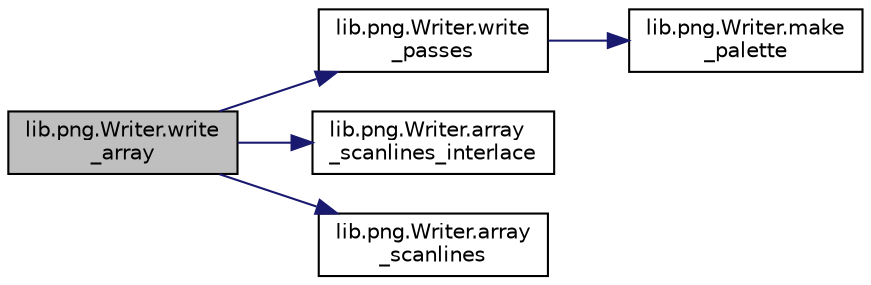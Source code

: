 digraph "lib.png.Writer.write_array"
{
  edge [fontname="Helvetica",fontsize="10",labelfontname="Helvetica",labelfontsize="10"];
  node [fontname="Helvetica",fontsize="10",shape=record];
  rankdir="LR";
  Node21 [label="lib.png.Writer.write\l_array",height=0.2,width=0.4,color="black", fillcolor="grey75", style="filled", fontcolor="black"];
  Node21 -> Node22 [color="midnightblue",fontsize="10",style="solid",fontname="Helvetica"];
  Node22 [label="lib.png.Writer.write\l_passes",height=0.2,width=0.4,color="black", fillcolor="white", style="filled",URL="$classlib_1_1png_1_1_writer.html#a6826050647c055bb388782a46f5fc08f"];
  Node22 -> Node23 [color="midnightblue",fontsize="10",style="solid",fontname="Helvetica"];
  Node23 [label="lib.png.Writer.make\l_palette",height=0.2,width=0.4,color="black", fillcolor="white", style="filled",URL="$classlib_1_1png_1_1_writer.html#a011e08b5ac4df1948bf7ff7a2c634490"];
  Node21 -> Node24 [color="midnightblue",fontsize="10",style="solid",fontname="Helvetica"];
  Node24 [label="lib.png.Writer.array\l_scanlines_interlace",height=0.2,width=0.4,color="black", fillcolor="white", style="filled",URL="$classlib_1_1png_1_1_writer.html#a1490da1ba99a6e8d773fcc424ed6319b"];
  Node21 -> Node25 [color="midnightblue",fontsize="10",style="solid",fontname="Helvetica"];
  Node25 [label="lib.png.Writer.array\l_scanlines",height=0.2,width=0.4,color="black", fillcolor="white", style="filled",URL="$classlib_1_1png_1_1_writer.html#ad30399faaa028e3ea5f4e3eb19b235c5"];
}
